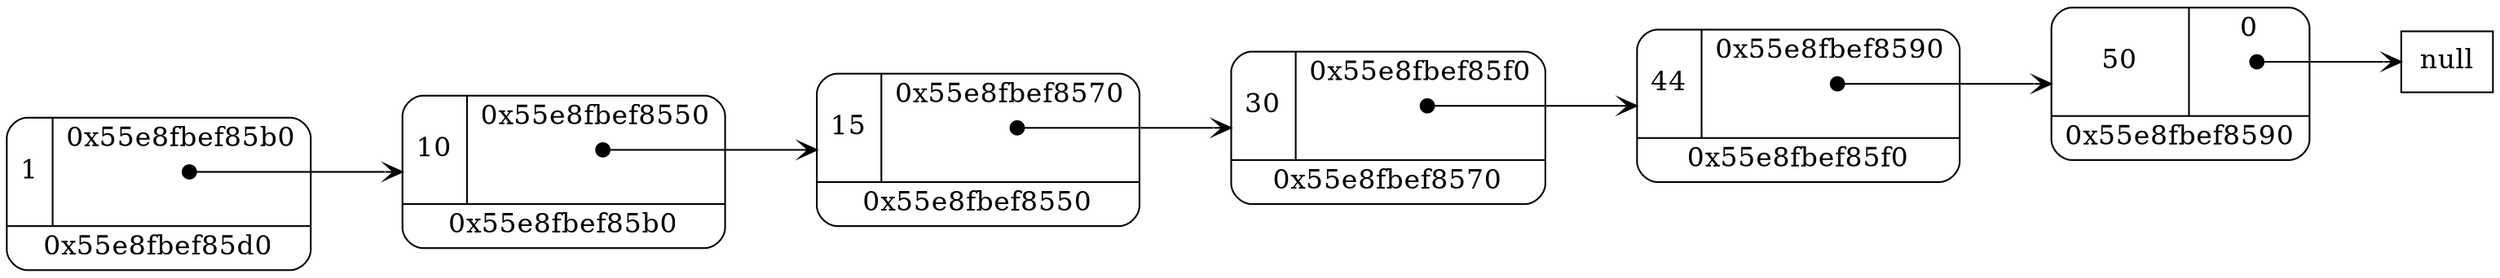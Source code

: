 digraph ll {
	node [shape=Mrecord, fontsize=16];
	rankdir=LR;
	edge [tailclip=false];
ranksep=.75;
	nodo1 [height = 0.015, width = 0.03,label="{ {<data> 1 } | <ref> 0x55e8fbef85b0\n\n\n} | <actual> 0x55e8fbef85d0 "];
	nodo2 [height = 0.015, width = 0.03,label="{ {<data> 10 } | <ref> 0x55e8fbef8550\n\n\n} | <actual> 0x55e8fbef85b0 "];
	nodo3 [height = 0.015, width = 0.03,label="{ {<data> 15 } | <ref> 0x55e8fbef8570\n\n\n} | <actual> 0x55e8fbef8550 "];
	nodo4 [height = 0.015, width = 0.03,label="{ {<data> 30 } | <ref> 0x55e8fbef85f0\n\n\n} | <actual> 0x55e8fbef8570 "];
	nodo5 [height = 0.015, width = 0.03,label="{ {<data> 44 } | <ref> 0x55e8fbef8590\n\n\n} | <actual> 0x55e8fbef85f0 "];
	nodo6 [height = 0.015, width = 0.03,label="{ {<data> 50 } | <ref> 0\n\n\n} | <actual> 0x55e8fbef8590 "];
	null[shape=box];

	nodo1:ref:c -> nodo2[arrowtail=dot, arrowhead=vee, dir=both];
	nodo2:ref:c -> nodo3[arrowtail=dot, arrowhead=vee, dir=both];
	nodo3:ref:c -> nodo4[arrowtail=dot, arrowhead=vee, dir=both];
	nodo4:ref:c -> nodo5[arrowtail=dot, arrowhead=vee, dir=both];
	nodo5:ref:c -> nodo6[arrowtail=dot, arrowhead=vee, dir=both];
	nodo6:ref:c -> null [arrowtail=dot, arrowhead=vee, dir=both];
}

